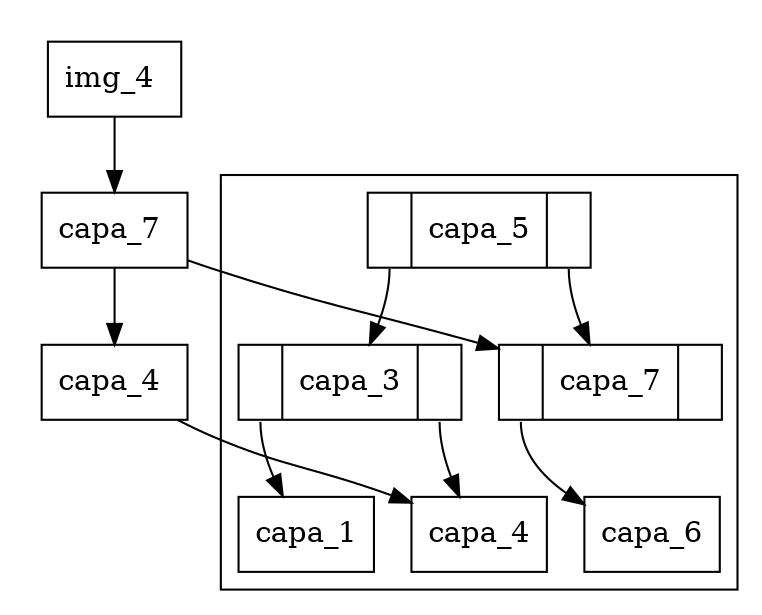 digraph g{ compound=true;
subgraph cluster_img_4{
style=filled;
style=filled;
color=white;
node [shape=box,color=black];
img_4img_4[label="img_4 "];
img_4img_4->img_4capa_7;
img_4capa_7->img_4capa_4;
img_4capa_7[label="capa_7 "];
img_4capa_4[label="capa_4 "];
}
subgraph cluster_arbol_capas{
rankdir=TB;
node[shape = record, style=filled, fillcolor=white];
capascapa_5:C0->capascapa_3;
capascapa_3:C0->capascapa_1;
capascapa_1[label="capa_1"];
capascapa_3:C1->capascapa_4;
capascapa_4[label="capa_4"];
capascapa_3[ label ="<C0>|capa_3|<C1>"];
capascapa_5:C1->capascapa_7;
capascapa_7:C0->capascapa_6;
capascapa_6[label="capa_6"];
capascapa_7[ label ="<C0>|capa_7|<C1>"];
capascapa_5[ label ="<C0>|capa_5|<C1>"];
}img_4capa_7->capascapa_7;
img_4capa_4->capascapa_4;
 }